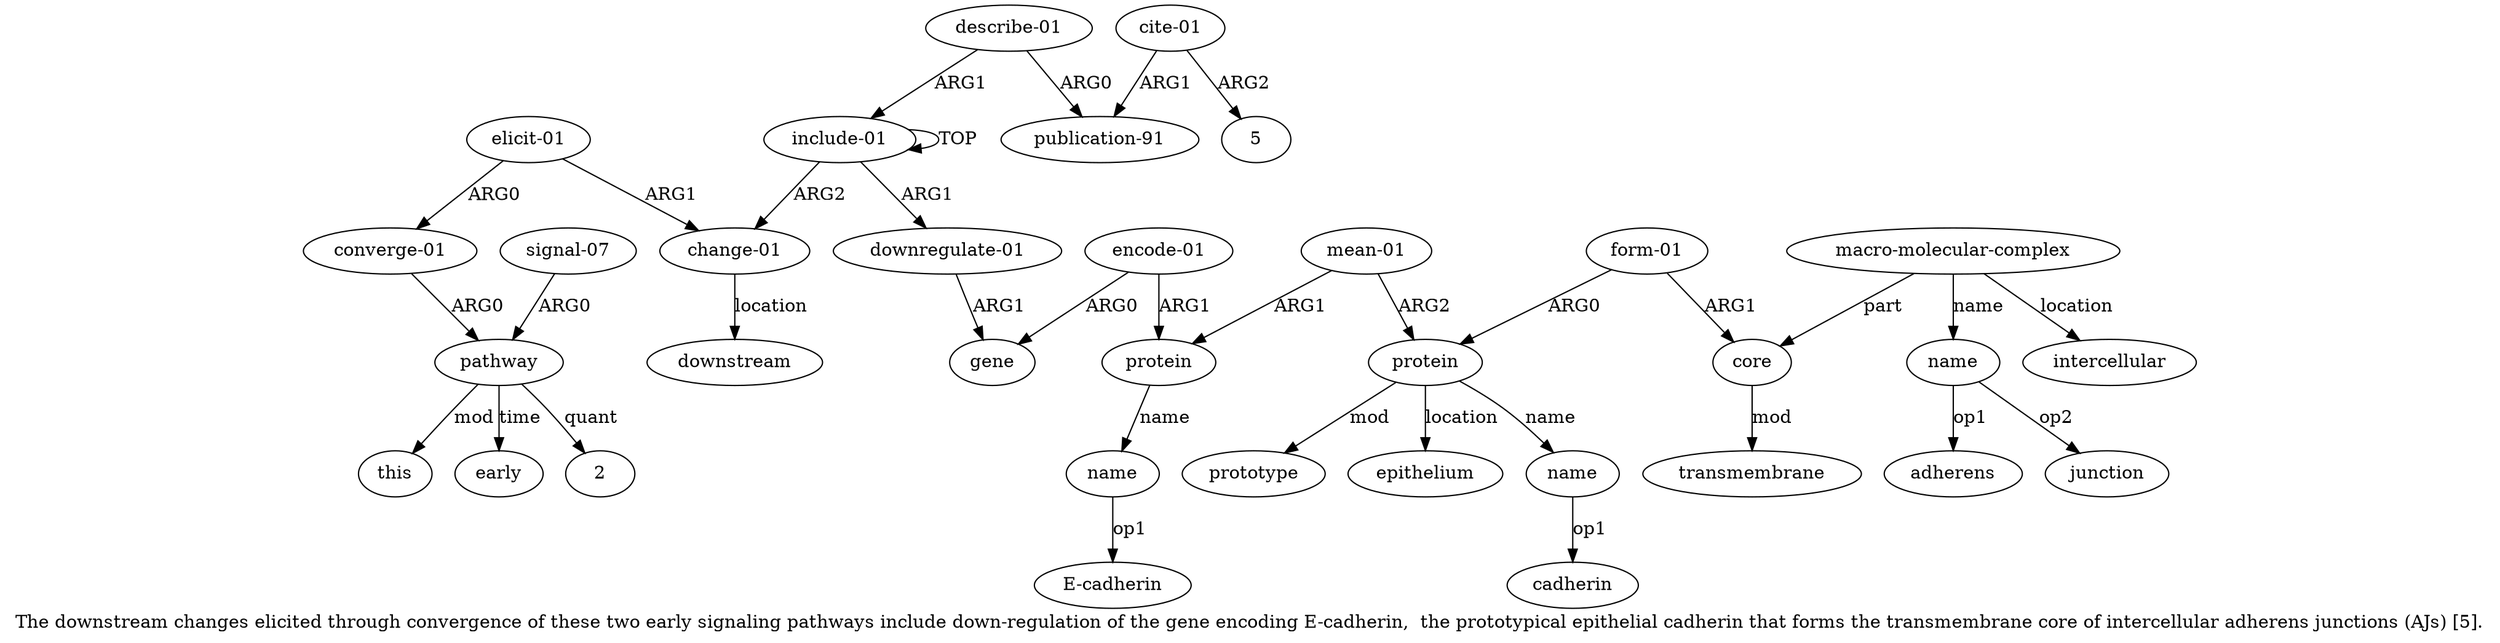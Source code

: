 digraph  {
	graph [label="The downstream changes elicited through convergence of these two early signaling pathways include down-regulation of the gene encoding \
E-cadherin,  the prototypical epithelial cadherin that forms the transmembrane core of intercellular adherens junctions (AJs) [5]\
."];
	node [label="\N"];
	a20	 [color=black,
		gold_ind=20,
		gold_label="converge-01",
		label="converge-01",
		test_ind=20,
		test_label="converge-01"];
	a21	 [color=black,
		gold_ind=21,
		gold_label=pathway,
		label=pathway,
		test_ind=21,
		test_label=pathway];
	a20 -> a21 [key=0,
	color=black,
	gold_label=ARG0,
	label=ARG0,
	test_label=ARG0];
a22 [color=black,
	gold_ind=22,
	gold_label=this,
	label=this,
	test_ind=22,
	test_label=this];
a21 -> a22 [key=0,
color=black,
gold_label=mod,
label=mod,
test_label=mod];
a23 [color=black,
gold_ind=23,
gold_label=early,
label=early,
test_ind=23,
test_label=early];
a21 -> a23 [key=0,
color=black,
gold_label=time,
label=time,
test_label=time];
"a21 2" [color=black,
gold_ind=-1,
gold_label=2,
label=2,
test_ind=-1,
test_label=2];
a21 -> "a21 2" [key=0,
color=black,
gold_label=quant,
label=quant,
test_label=quant];
a24 [color=black,
gold_ind=24,
gold_label="signal-07",
label="signal-07",
test_ind=24,
test_label="signal-07"];
a24 -> a21 [key=0,
color=black,
gold_label=ARG0,
label=ARG0,
test_label=ARG0];
a25 [color=black,
gold_ind=25,
gold_label="describe-01",
label="describe-01",
test_ind=25,
test_label="describe-01"];
a26 [color=black,
gold_ind=26,
gold_label="publication-91",
label="publication-91",
test_ind=26,
test_label="publication-91"];
a25 -> a26 [key=0,
color=black,
gold_label=ARG0,
label=ARG0,
test_label=ARG0];
a0 [color=black,
gold_ind=0,
gold_label="include-01",
label="include-01",
test_ind=0,
test_label="include-01"];
a25 -> a0 [key=0,
color=black,
gold_label=ARG1,
label=ARG1,
test_label=ARG1];
a27 [color=black,
gold_ind=27,
gold_label="cite-01",
label="cite-01",
test_ind=27,
test_label="cite-01"];
a27 -> a26 [key=0,
color=black,
gold_label=ARG1,
label=ARG1,
test_label=ARG1];
"a27 5" [color=black,
gold_ind=-1,
gold_label=5,
label=5,
test_ind=-1,
test_label=5];
a27 -> "a27 5" [key=0,
color=black,
gold_label=ARG2,
label=ARG2,
test_label=ARG2];
"a15 adherens" [color=black,
gold_ind=-1,
gold_label=adherens,
label=adherens,
test_ind=-1,
test_label=adherens];
"a8 cadherin" [color=black,
gold_ind=-1,
gold_label=cadherin,
label=cadherin,
test_ind=-1,
test_label=cadherin];
a15 [color=black,
gold_ind=15,
gold_label=name,
label=name,
test_ind=15,
test_label=name];
a15 -> "a15 adherens" [key=0,
color=black,
gold_label=op1,
label=op1,
test_label=op1];
"a15 junction" [color=black,
gold_ind=-1,
gold_label=junction,
label=junction,
test_ind=-1,
test_label=junction];
a15 -> "a15 junction" [key=0,
color=black,
gold_label=op2,
label=op2,
test_label=op2];
a14 [color=black,
gold_ind=14,
gold_label="macro-molecular-complex",
label="macro-molecular-complex",
test_ind=14,
test_label="macro-molecular-complex"];
a14 -> a15 [key=0,
color=black,
gold_label=name,
label=name,
test_label=name];
a16 [color=black,
gold_ind=16,
gold_label=intercellular,
label=intercellular,
test_ind=16,
test_label=intercellular];
a14 -> a16 [key=0,
color=black,
gold_label=location,
label=location,
test_label=location];
a12 [color=black,
gold_ind=12,
gold_label=core,
label=core,
test_ind=12,
test_label=core];
a14 -> a12 [key=0,
color=black,
gold_label=part,
label=part,
test_label=part];
a17 [color=black,
gold_ind=17,
gold_label="change-01",
label="change-01",
test_ind=17,
test_label="change-01"];
a18 [color=black,
gold_ind=18,
gold_label=downstream,
label=downstream,
test_ind=18,
test_label=downstream];
a17 -> a18 [key=0,
color=black,
gold_label=location,
label=location,
test_label=location];
a11 [color=black,
gold_ind=11,
gold_label="form-01",
label="form-01",
test_ind=11,
test_label="form-01"];
a11 -> a12 [key=0,
color=black,
gold_label=ARG1,
label=ARG1,
test_label=ARG1];
a7 [color=black,
gold_ind=7,
gold_label=protein,
label=protein,
test_ind=7,
test_label=protein];
a11 -> a7 [key=0,
color=black,
gold_label=ARG0,
label=ARG0,
test_label=ARG0];
a10 [color=black,
gold_ind=10,
gold_label=prototype,
label=prototype,
test_ind=10,
test_label=prototype];
a13 [color=black,
gold_ind=13,
gold_label=transmembrane,
label=transmembrane,
test_ind=13,
test_label=transmembrane];
a12 -> a13 [key=0,
color=black,
gold_label=mod,
label=mod,
test_label=mod];
a19 [color=black,
gold_ind=19,
gold_label="elicit-01",
label="elicit-01",
test_ind=19,
test_label="elicit-01"];
a19 -> a20 [key=0,
color=black,
gold_label=ARG0,
label=ARG0,
test_label=ARG0];
a19 -> a17 [key=0,
color=black,
gold_label=ARG1,
label=ARG1,
test_label=ARG1];
a1 [color=black,
gold_ind=1,
gold_label="downregulate-01",
label="downregulate-01",
test_ind=1,
test_label="downregulate-01"];
a2 [color=black,
gold_ind=2,
gold_label=gene,
label=gene,
test_ind=2,
test_label=gene];
a1 -> a2 [key=0,
color=black,
gold_label=ARG1,
label=ARG1,
test_label=ARG1];
a0 -> a17 [key=0,
color=black,
gold_label=ARG2,
label=ARG2,
test_label=ARG2];
a0 -> a1 [key=0,
color=black,
gold_label=ARG1,
label=ARG1,
test_label=ARG1];
a0 -> a0 [key=0,
color=black,
gold_label=TOP,
label=TOP,
test_label=TOP];
a3 [color=black,
gold_ind=3,
gold_label="encode-01",
label="encode-01",
test_ind=3,
test_label="encode-01"];
a3 -> a2 [key=0,
color=black,
gold_label=ARG0,
label=ARG0,
test_label=ARG0];
a4 [color=black,
gold_ind=4,
gold_label=protein,
label=protein,
test_ind=4,
test_label=protein];
a3 -> a4 [key=0,
color=black,
gold_label=ARG1,
label=ARG1,
test_label=ARG1];
a5 [color=black,
gold_ind=5,
gold_label=name,
label=name,
test_ind=5,
test_label=name];
"a5 E-cadherin" [color=black,
gold_ind=-1,
gold_label="E-cadherin",
label="E-cadherin",
test_ind=-1,
test_label="E-cadherin"];
a5 -> "a5 E-cadherin" [key=0,
color=black,
gold_label=op1,
label=op1,
test_label=op1];
a4 -> a5 [key=0,
color=black,
gold_label=name,
label=name,
test_label=name];
a7 -> a10 [key=0,
color=black,
gold_label=mod,
label=mod,
test_label=mod];
a9 [color=black,
gold_ind=9,
gold_label=epithelium,
label=epithelium,
test_ind=9,
test_label=epithelium];
a7 -> a9 [key=0,
color=black,
gold_label=location,
label=location,
test_label=location];
a8 [color=black,
gold_ind=8,
gold_label=name,
label=name,
test_ind=8,
test_label=name];
a7 -> a8 [key=0,
color=black,
gold_label=name,
label=name,
test_label=name];
a6 [color=black,
gold_ind=6,
gold_label="mean-01",
label="mean-01",
test_ind=6,
test_label="mean-01"];
a6 -> a4 [key=0,
color=black,
gold_label=ARG1,
label=ARG1,
test_label=ARG1];
a6 -> a7 [key=0,
color=black,
gold_label=ARG2,
label=ARG2,
test_label=ARG2];
a8 -> "a8 cadherin" [key=0,
color=black,
gold_label=op1,
label=op1,
test_label=op1];
}

